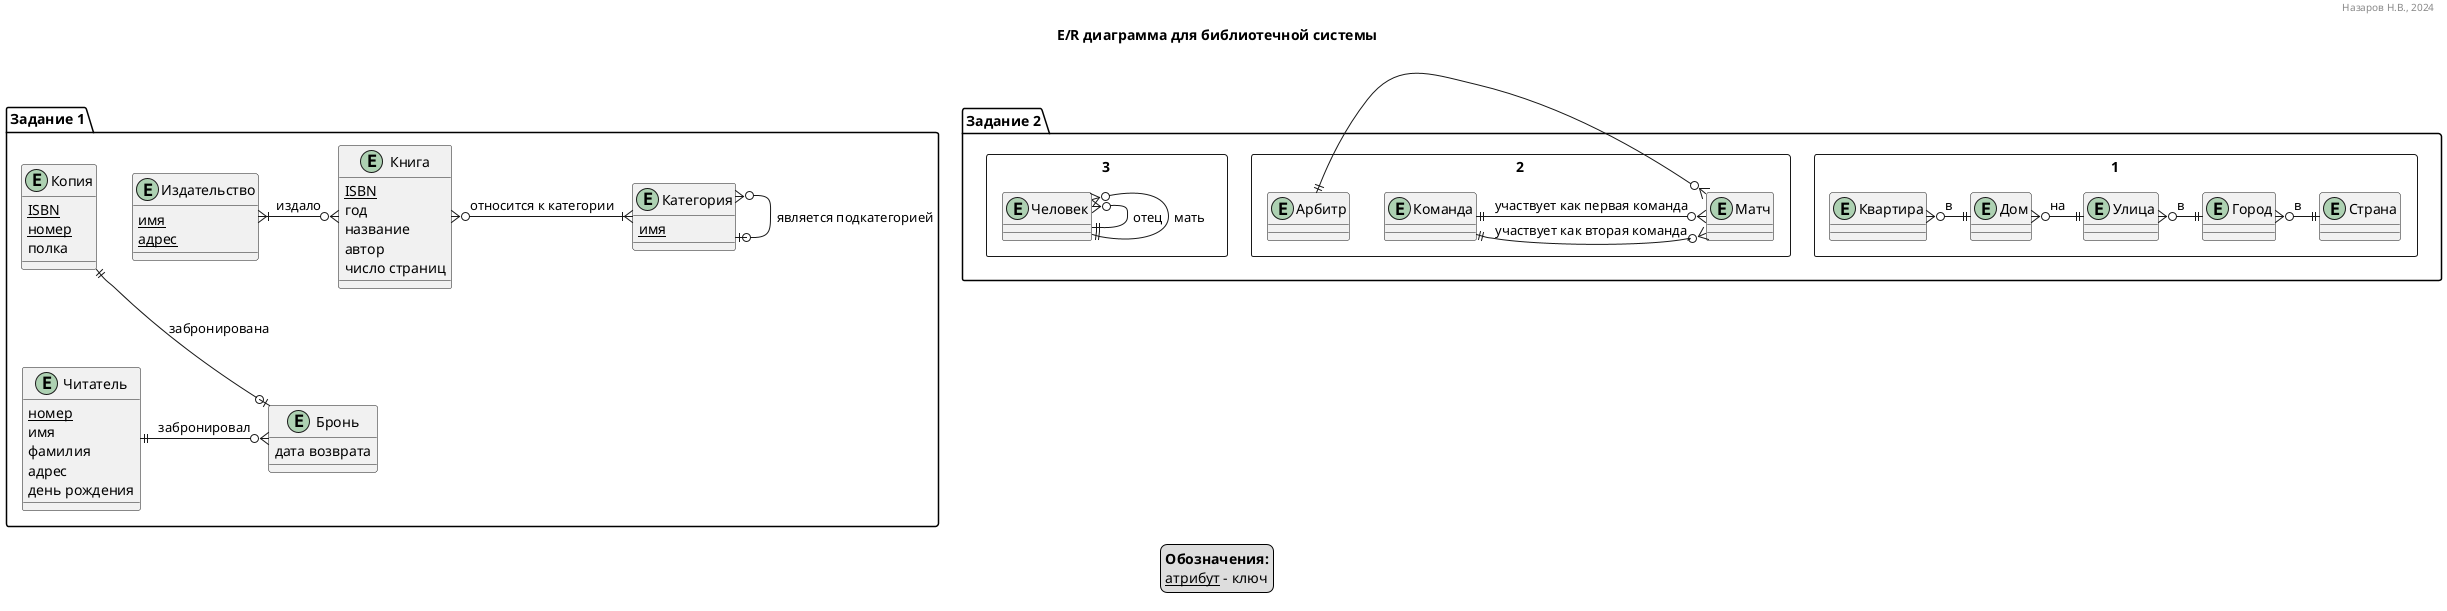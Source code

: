 @startuml libsys

title E/R диаграмма для библиотечной системы
header Назаров Н.В., 2024

legend
    <b>Обозначения:</b>
    <u>атрибут</u> - ключ
endlegend

package "Задание 1" {

    entity Издательство {
        <u>имя</u>
        <u>адрес</u>
    }

    entity Книга {
        <u>ISBN</u>
        год
        название
        автор
        число страниц
    }

    entity Копия {
        <u>ISBN</u>
        <u>номер</u>
        полка
    }

    entity Категория {
        <u>имя</u>
    }

    entity Читатель {
        <u>номер</u>
        имя
        фамилия
        адрес
        день рождения
    }

    entity Бронь {
        дата возврата
    }

    Издательство }|-o{ Книга : издало
    Книга }o-|{ Категория : относится к категории
    Читатель ||-o{ Бронь : забронировал
    Копия ||--o| Бронь : забронирована
    Категория }o-o| Категория : является подкатегорией

}

package "Задание 2" {

    rectangle 1 {

        entity Страна
        entity Город
        entity Улица
        entity Дом
        entity Квартира

        Квартира }o-|| Дом : в
        Дом }o-|| Улица : на
        Улица }o-|| Город : в
        Город }o-|| Страна : в

    }

    rectangle 2 {

        entity Команда
        entity Арбитр
        entity Матч

        Команда ||-o{ Матч : участвует как первая команда
        Команда ||-o{ Матч : участвует как вторая команда
        Арбитр ||-o{ Матч

    }

    rectangle 3 {

        entity Человек

        Человек }o-|| Человек : отец
        Человек }o-|| Человек : мать

    }
}

@enduml